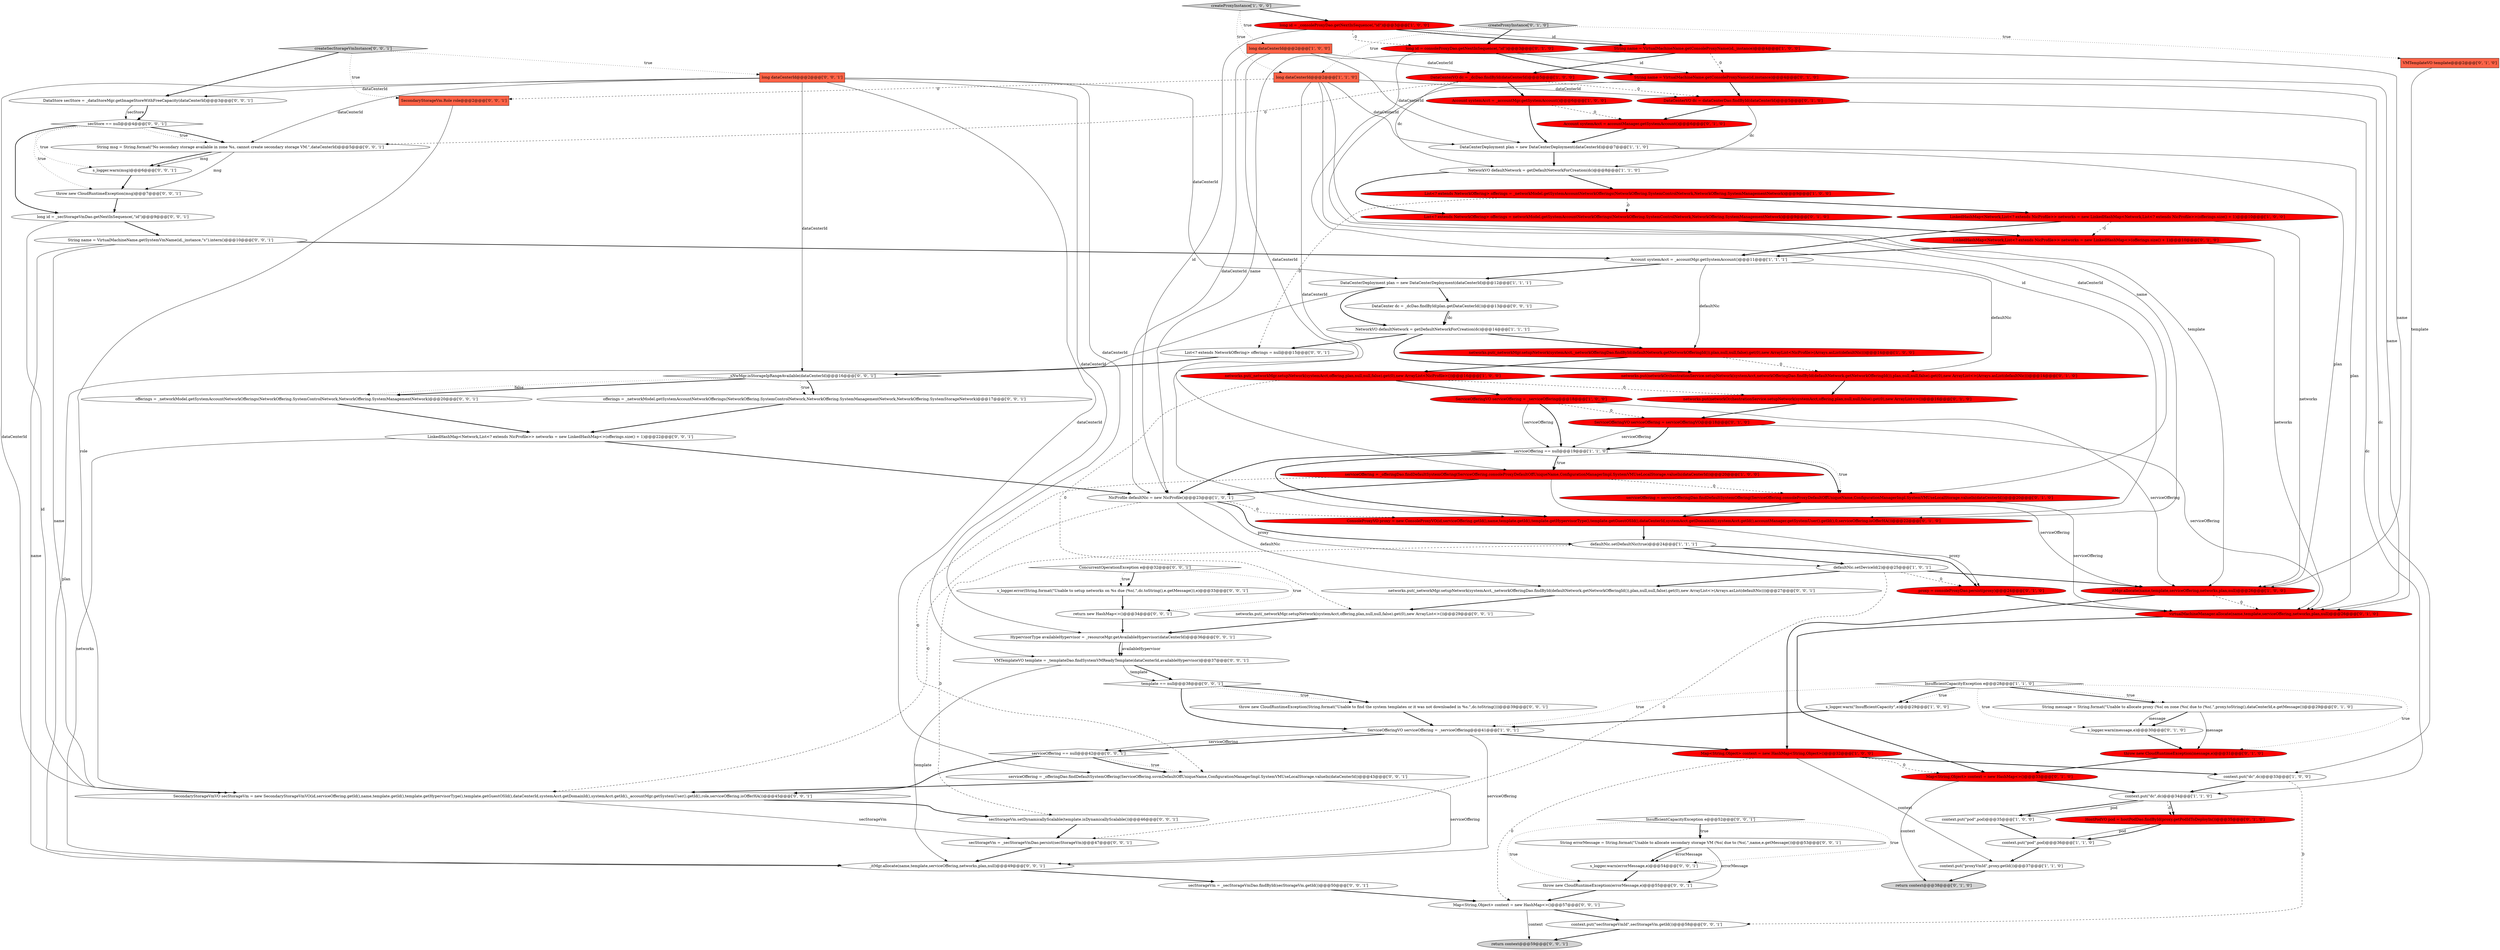 digraph {
8 [style = filled, label = "context.put(\"pod\",pod)@@@35@@@['1', '0', '0']", fillcolor = white, shape = ellipse image = "AAA0AAABBB1BBB"];
32 [style = filled, label = "ConsoleProxyVO proxy = new ConsoleProxyVO(id,serviceOffering.getId(),name,template.getId(),template.getHypervisorType(),template.getGuestOSId(),dataCenterId,systemAcct.getDomainId(),systemAcct.getId(),accountManager.getSystemUser().getId(),0,serviceOffering.isOfferHA())@@@22@@@['0', '1', '0']", fillcolor = red, shape = ellipse image = "AAA1AAABBB2BBB"];
75 [style = filled, label = "List<? extends NetworkOffering> offerings = null@@@15@@@['0', '0', '1']", fillcolor = white, shape = ellipse image = "AAA0AAABBB3BBB"];
14 [style = filled, label = "context.put(\"proxyVmId\",proxy.getId())@@@37@@@['1', '1', '0']", fillcolor = white, shape = ellipse image = "AAA0AAABBB1BBB"];
29 [style = filled, label = "serviceOffering == null@@@19@@@['1', '1', '0']", fillcolor = white, shape = diamond image = "AAA0AAABBB1BBB"];
23 [style = filled, label = "context.put(\"dc\",dc)@@@34@@@['1', '1', '0']", fillcolor = white, shape = ellipse image = "AAA0AAABBB1BBB"];
59 [style = filled, label = "offerings = _networkModel.getSystemAccountNetworkOfferings(NetworkOffering.SystemControlNetwork,NetworkOffering.SystemManagementNetwork,NetworkOffering.SystemStorageNetwork)@@@17@@@['0', '0', '1']", fillcolor = white, shape = ellipse image = "AAA0AAABBB3BBB"];
15 [style = filled, label = "DataCenterDeployment plan = new DataCenterDeployment(dataCenterId)@@@7@@@['1', '1', '0']", fillcolor = white, shape = ellipse image = "AAA0AAABBB1BBB"];
41 [style = filled, label = "networks.put(networkOrchestrationService.setupNetwork(systemAcct,networkOfferingDao.findById(defaultNetwork.getNetworkOfferingId()),plan,null,null,false).get(0),new ArrayList<>(Arrays.asList(defaultNic)))@@@14@@@['0', '1', '0']", fillcolor = red, shape = ellipse image = "AAA1AAABBB2BBB"];
48 [style = filled, label = "proxy = consoleProxyDao.persist(proxy)@@@24@@@['0', '1', '0']", fillcolor = red, shape = ellipse image = "AAA1AAABBB2BBB"];
88 [style = filled, label = "template == null@@@38@@@['0', '0', '1']", fillcolor = white, shape = diamond image = "AAA0AAABBB3BBB"];
12 [style = filled, label = "NicProfile defaultNic = new NicProfile()@@@23@@@['1', '0', '1']", fillcolor = white, shape = ellipse image = "AAA0AAABBB1BBB"];
71 [style = filled, label = "long dataCenterId@@@2@@@['0', '0', '1']", fillcolor = tomato, shape = box image = "AAA0AAABBB3BBB"];
28 [style = filled, label = "InsufficientCapacityException e@@@28@@@['1', '1', '0']", fillcolor = white, shape = diamond image = "AAA0AAABBB1BBB"];
45 [style = filled, label = "Account systemAcct = accountManager.getSystemAccount()@@@6@@@['0', '1', '0']", fillcolor = red, shape = ellipse image = "AAA1AAABBB2BBB"];
76 [style = filled, label = "_sNwMgr.isStorageIpRangeAvailable(dataCenterId)@@@16@@@['0', '0', '1']", fillcolor = white, shape = diamond image = "AAA0AAABBB3BBB"];
16 [style = filled, label = "context.put(\"dc\",dc)@@@33@@@['1', '0', '0']", fillcolor = white, shape = ellipse image = "AAA0AAABBB1BBB"];
77 [style = filled, label = "LinkedHashMap<Network,List<? extends NicProfile>> networks = new LinkedHashMap<>(offerings.size() + 1)@@@22@@@['0', '0', '1']", fillcolor = white, shape = ellipse image = "AAA0AAABBB3BBB"];
47 [style = filled, label = "ServiceOfferingVO serviceOffering = serviceOfferingVO@@@18@@@['0', '1', '0']", fillcolor = red, shape = ellipse image = "AAA1AAABBB2BBB"];
69 [style = filled, label = "s_logger.warn(errorMessage,e)@@@54@@@['0', '0', '1']", fillcolor = white, shape = ellipse image = "AAA0AAABBB3BBB"];
64 [style = filled, label = "secStorageVm.setDynamicallyScalable(template.isDynamicallyScalable())@@@46@@@['0', '0', '1']", fillcolor = white, shape = ellipse image = "AAA0AAABBB3BBB"];
7 [style = filled, label = "ServiceOfferingVO serviceOffering = _serviceOffering@@@18@@@['1', '0', '0']", fillcolor = red, shape = ellipse image = "AAA1AAABBB1BBB"];
83 [style = filled, label = "SecondaryStorageVm.Role role@@@2@@@['0', '0', '1']", fillcolor = tomato, shape = box image = "AAA0AAABBB3BBB"];
89 [style = filled, label = "HypervisorType availableHypervisor = _resourceMgr.getAvailableHypervisor(dataCenterId)@@@36@@@['0', '0', '1']", fillcolor = white, shape = ellipse image = "AAA0AAABBB3BBB"];
72 [style = filled, label = "secStorageVm = _secStorageVmDao.persist(secStorageVm)@@@47@@@['0', '0', '1']", fillcolor = white, shape = ellipse image = "AAA0AAABBB3BBB"];
86 [style = filled, label = "VMTemplateVO template = _templateDao.findSystemVMReadyTemplate(dataCenterId,availableHypervisor)@@@37@@@['0', '0', '1']", fillcolor = white, shape = ellipse image = "AAA0AAABBB3BBB"];
44 [style = filled, label = "Map<String,Object> context = new HashMap<>()@@@33@@@['0', '1', '0']", fillcolor = red, shape = ellipse image = "AAA1AAABBB2BBB"];
91 [style = filled, label = "throw new CloudRuntimeException(msg)@@@7@@@['0', '0', '1']", fillcolor = white, shape = ellipse image = "AAA0AAABBB3BBB"];
21 [style = filled, label = "createProxyInstance['1', '0', '0']", fillcolor = lightgray, shape = diamond image = "AAA0AAABBB1BBB"];
38 [style = filled, label = "createProxyInstance['0', '1', '0']", fillcolor = lightgray, shape = diamond image = "AAA0AAABBB2BBB"];
6 [style = filled, label = "serviceOffering = _offeringDao.findDefaultSystemOffering(ServiceOffering.consoleProxyDefaultOffUniqueName,ConfigurationManagerImpl.SystemVMUseLocalStorage.valueIn(dataCenterId))@@@20@@@['1', '0', '0']", fillcolor = red, shape = ellipse image = "AAA1AAABBB1BBB"];
90 [style = filled, label = "Map<String,Object> context = new HashMap<>()@@@57@@@['0', '0', '1']", fillcolor = white, shape = ellipse image = "AAA0AAABBB3BBB"];
5 [style = filled, label = "List<? extends NetworkOffering> offerings = _networkModel.getSystemAccountNetworkOfferings(NetworkOffering.SystemControlNetwork,NetworkOffering.SystemManagementNetwork)@@@9@@@['1', '0', '0']", fillcolor = red, shape = ellipse image = "AAA1AAABBB1BBB"];
40 [style = filled, label = "virtualMachineManager.allocate(name,template,serviceOffering,networks,plan,null)@@@26@@@['0', '1', '0']", fillcolor = red, shape = ellipse image = "AAA1AAABBB2BBB"];
80 [style = filled, label = "serviceOffering = _offeringDao.findDefaultSystemOffering(ServiceOffering.ssvmDefaultOffUniqueName,ConfigurationManagerImpl.SystemVMUseLocalStorage.valueIn(dataCenterId))@@@43@@@['0', '0', '1']", fillcolor = white, shape = ellipse image = "AAA0AAABBB3BBB"];
67 [style = filled, label = "offerings = _networkModel.getSystemAccountNetworkOfferings(NetworkOffering.SystemControlNetwork,NetworkOffering.SystemManagementNetwork)@@@20@@@['0', '0', '1']", fillcolor = white, shape = ellipse image = "AAA0AAABBB3BBB"];
27 [style = filled, label = "long dataCenterId@@@2@@@['1', '1', '0']", fillcolor = tomato, shape = box image = "AAA0AAABBB1BBB"];
43 [style = filled, label = "List<? extends NetworkOffering> offerings = networkModel.getSystemAccountNetworkOfferings(NetworkOffering.SystemControlNetwork,NetworkOffering.SystemManagementNetwork)@@@9@@@['0', '1', '0']", fillcolor = red, shape = ellipse image = "AAA1AAABBB2BBB"];
65 [style = filled, label = "context.put(\"secStorageVmId\",secStorageVm.getId())@@@58@@@['0', '0', '1']", fillcolor = white, shape = ellipse image = "AAA0AAABBB3BBB"];
34 [style = filled, label = "LinkedHashMap<Network,List<? extends NicProfile>> networks = new LinkedHashMap<>(offerings.size() + 1)@@@10@@@['0', '1', '0']", fillcolor = red, shape = ellipse image = "AAA1AAABBB2BBB"];
31 [style = filled, label = "NetworkVO defaultNetwork = getDefaultNetworkForCreation(dc)@@@14@@@['1', '1', '1']", fillcolor = white, shape = ellipse image = "AAA0AAABBB1BBB"];
55 [style = filled, label = "networks.put(_networkMgr.setupNetwork(systemAcct,offering,plan,null,null,false).get(0),new ArrayList<>())@@@29@@@['0', '0', '1']", fillcolor = white, shape = ellipse image = "AAA0AAABBB3BBB"];
42 [style = filled, label = "throw new CloudRuntimeException(message,e)@@@31@@@['0', '1', '0']", fillcolor = red, shape = ellipse image = "AAA1AAABBB2BBB"];
30 [style = filled, label = "context.put(\"pod\",pod)@@@36@@@['1', '1', '0']", fillcolor = white, shape = ellipse image = "AAA0AAABBB1BBB"];
54 [style = filled, label = "s_logger.warn(msg)@@@6@@@['0', '0', '1']", fillcolor = white, shape = ellipse image = "AAA0AAABBB3BBB"];
70 [style = filled, label = "DataStore secStore = _dataStoreMgr.getImageStoreWithFreeCapacity(dataCenterId)@@@3@@@['0', '0', '1']", fillcolor = white, shape = ellipse image = "AAA0AAABBB3BBB"];
9 [style = filled, label = "defaultNic.setDefaultNic(true)@@@24@@@['1', '1', '1']", fillcolor = white, shape = ellipse image = "AAA0AAABBB1BBB"];
11 [style = filled, label = "DataCenterVO dc = _dcDao.findById(dataCenterId)@@@5@@@['1', '0', '0']", fillcolor = red, shape = ellipse image = "AAA1AAABBB1BBB"];
58 [style = filled, label = "long id = _secStorageVmDao.getNextInSequence(,\"id\")@@@9@@@['0', '0', '1']", fillcolor = white, shape = ellipse image = "AAA0AAABBB3BBB"];
74 [style = filled, label = "throw new CloudRuntimeException(String.format(\"Unable to find the system templates or it was not downloaded in %s.\",dc.toString()))@@@39@@@['0', '0', '1']", fillcolor = white, shape = ellipse image = "AAA0AAABBB3BBB"];
68 [style = filled, label = "InsufficientCapacityException e@@@52@@@['0', '0', '1']", fillcolor = white, shape = diamond image = "AAA0AAABBB3BBB"];
25 [style = filled, label = "DataCenterDeployment plan = new DataCenterDeployment(dataCenterId)@@@12@@@['1', '1', '1']", fillcolor = white, shape = ellipse image = "AAA0AAABBB1BBB"];
22 [style = filled, label = "ServiceOfferingVO serviceOffering = _serviceOffering@@@41@@@['1', '0', '1']", fillcolor = white, shape = ellipse image = "AAA0AAABBB1BBB"];
81 [style = filled, label = "createSecStorageVmInstance['0', '0', '1']", fillcolor = lightgray, shape = diamond image = "AAA0AAABBB3BBB"];
57 [style = filled, label = "ConcurrentOperationException e@@@32@@@['0', '0', '1']", fillcolor = white, shape = diamond image = "AAA0AAABBB3BBB"];
24 [style = filled, label = "Account systemAcct = _accountMgr.getSystemAccount()@@@11@@@['1', '1', '1']", fillcolor = white, shape = ellipse image = "AAA0AAABBB1BBB"];
36 [style = filled, label = "s_logger.warn(message,e)@@@30@@@['0', '1', '0']", fillcolor = white, shape = ellipse image = "AAA0AAABBB2BBB"];
46 [style = filled, label = "HostPodVO pod = hostPodDao.findById(proxy.getPodIdToDeployIn())@@@35@@@['0', '1', '0']", fillcolor = red, shape = ellipse image = "AAA1AAABBB2BBB"];
3 [style = filled, label = "String name = VirtualMachineName.getConsoleProxyName(id,_instance)@@@4@@@['1', '0', '0']", fillcolor = red, shape = ellipse image = "AAA1AAABBB1BBB"];
62 [style = filled, label = "secStorageVm = _secStorageVmDao.findById(secStorageVm.getId())@@@50@@@['0', '0', '1']", fillcolor = white, shape = ellipse image = "AAA0AAABBB3BBB"];
35 [style = filled, label = "serviceOffering = serviceOfferingDao.findDefaultSystemOffering(ServiceOffering.consoleProxyDefaultOffUniqueName,ConfigurationManagerImpl.SystemVMUseLocalStorage.valueIn(dataCenterId))@@@20@@@['0', '1', '0']", fillcolor = red, shape = ellipse image = "AAA1AAABBB2BBB"];
18 [style = filled, label = "networks.put(_networkMgr.setupNetwork(systemAcct,offering,plan,null,null,false).get(0),new ArrayList<NicProfile>())@@@16@@@['1', '0', '0']", fillcolor = red, shape = ellipse image = "AAA1AAABBB1BBB"];
82 [style = filled, label = "return new HashMap<>()@@@34@@@['0', '0', '1']", fillcolor = white, shape = ellipse image = "AAA0AAABBB3BBB"];
2 [style = filled, label = "defaultNic.setDeviceId(2)@@@25@@@['1', '0', '1']", fillcolor = white, shape = ellipse image = "AAA0AAABBB1BBB"];
79 [style = filled, label = "throw new CloudRuntimeException(errorMessage,e)@@@55@@@['0', '0', '1']", fillcolor = white, shape = ellipse image = "AAA0AAABBB3BBB"];
84 [style = filled, label = "secStore == null@@@4@@@['0', '0', '1']", fillcolor = white, shape = diamond image = "AAA0AAABBB3BBB"];
4 [style = filled, label = "Map<String,Object> context = new HashMap<String,Object>()@@@32@@@['1', '0', '0']", fillcolor = red, shape = ellipse image = "AAA1AAABBB1BBB"];
51 [style = filled, label = "DataCenterVO dc = dataCenterDao.findById(dataCenterId)@@@5@@@['0', '1', '0']", fillcolor = red, shape = ellipse image = "AAA1AAABBB2BBB"];
63 [style = filled, label = "return context@@@59@@@['0', '0', '1']", fillcolor = lightgray, shape = ellipse image = "AAA0AAABBB3BBB"];
49 [style = filled, label = "long id = consoleProxyDao.getNextInSequence(,\"id\")@@@3@@@['0', '1', '0']", fillcolor = red, shape = ellipse image = "AAA1AAABBB2BBB"];
56 [style = filled, label = "String name = VirtualMachineName.getSystemVmName(id,_instance,\"s\").intern()@@@10@@@['0', '0', '1']", fillcolor = white, shape = ellipse image = "AAA0AAABBB3BBB"];
50 [style = filled, label = "String message = String.format(\"Unable to allocate proxy (%s( on zone (%s( due to (%s(.\",proxy.toString(),dataCenterId,e.getMessage())@@@29@@@['0', '1', '0']", fillcolor = white, shape = ellipse image = "AAA0AAABBB2BBB"];
85 [style = filled, label = "SecondaryStorageVmVO secStorageVm = new SecondaryStorageVmVO(id,serviceOffering.getId(),name,template.getId(),template.getHypervisorType(),template.getGuestOSId(),dataCenterId,systemAcct.getDomainId(),systemAcct.getId(),_accountMgr.getSystemUser().getId(),role,serviceOffering.isOfferHA())@@@45@@@['0', '0', '1']", fillcolor = white, shape = ellipse image = "AAA0AAABBB3BBB"];
10 [style = filled, label = "s_logger.warn(\"InsufficientCapacity\",e)@@@29@@@['1', '0', '0']", fillcolor = white, shape = ellipse image = "AAA0AAABBB1BBB"];
60 [style = filled, label = "String errorMessage = String.format(\"Unable to allocate secondary storage VM (%s( due to (%s(.\",name,e.getMessage())@@@53@@@['0', '0', '1']", fillcolor = white, shape = ellipse image = "AAA0AAABBB3BBB"];
33 [style = filled, label = "networks.put(networkOrchestrationService.setupNetwork(systemAcct,offering,plan,null,null,false).get(0),new ArrayList<>())@@@16@@@['0', '1', '0']", fillcolor = red, shape = ellipse image = "AAA1AAABBB2BBB"];
52 [style = filled, label = "return context@@@38@@@['0', '1', '0']", fillcolor = lightgray, shape = ellipse image = "AAA0AAABBB2BBB"];
19 [style = filled, label = "Account systemAcct = _accountMgr.getSystemAccount()@@@6@@@['1', '0', '0']", fillcolor = red, shape = ellipse image = "AAA1AAABBB1BBB"];
1 [style = filled, label = "LinkedHashMap<Network,List<? extends NicProfile>> networks = new LinkedHashMap<Network,List<? extends NicProfile>>(offerings.size() + 1)@@@10@@@['1', '0', '0']", fillcolor = red, shape = ellipse image = "AAA1AAABBB1BBB"];
78 [style = filled, label = "serviceOffering == null@@@42@@@['0', '0', '1']", fillcolor = white, shape = diamond image = "AAA0AAABBB3BBB"];
26 [style = filled, label = "networks.put(_networkMgr.setupNetwork(systemAcct,_networkOfferingDao.findById(defaultNetwork.getNetworkOfferingId()),plan,null,null,false).get(0),new ArrayList<NicProfile>(Arrays.asList(defaultNic)))@@@14@@@['1', '0', '0']", fillcolor = red, shape = ellipse image = "AAA1AAABBB1BBB"];
53 [style = filled, label = "_itMgr.allocate(name,template,serviceOffering,networks,plan,null)@@@49@@@['0', '0', '1']", fillcolor = white, shape = ellipse image = "AAA0AAABBB3BBB"];
66 [style = filled, label = "DataCenter dc = _dcDao.findById(plan.getDataCenterId())@@@13@@@['0', '0', '1']", fillcolor = white, shape = ellipse image = "AAA0AAABBB3BBB"];
73 [style = filled, label = "networks.put(_networkMgr.setupNetwork(systemAcct,_networkOfferingDao.findById(defaultNetwork.getNetworkOfferingId()),plan,null,null,false).get(0),new ArrayList<>(Arrays.asList(defaultNic)))@@@27@@@['0', '0', '1']", fillcolor = white, shape = ellipse image = "AAA0AAABBB3BBB"];
20 [style = filled, label = "long dataCenterId@@@2@@@['1', '0', '0']", fillcolor = tomato, shape = box image = "AAA0AAABBB1BBB"];
37 [style = filled, label = "String name = VirtualMachineName.getConsoleProxyName(id,instance)@@@4@@@['0', '1', '0']", fillcolor = red, shape = ellipse image = "AAA1AAABBB2BBB"];
0 [style = filled, label = "_itMgr.allocate(name,template,serviceOffering,networks,plan,null)@@@26@@@['1', '0', '0']", fillcolor = red, shape = ellipse image = "AAA1AAABBB1BBB"];
87 [style = filled, label = "String msg = String.format(\"No secondary storage available in zone %s, cannot create secondary storage VM.\",dataCenterId)@@@5@@@['0', '0', '1']", fillcolor = white, shape = ellipse image = "AAA0AAABBB3BBB"];
39 [style = filled, label = "VMTemplateVO template@@@2@@@['0', '1', '0']", fillcolor = tomato, shape = box image = "AAA0AAABBB2BBB"];
61 [style = filled, label = "s_logger.error(String.format(\"Unable to setup networks on %s due (%s(.\",dc.toString(),e.getMessage()),e)@@@33@@@['0', '0', '1']", fillcolor = white, shape = ellipse image = "AAA0AAABBB3BBB"];
13 [style = filled, label = "long id = _consoleProxyDao.getNextInSequence(,\"id\")@@@3@@@['1', '0', '0']", fillcolor = red, shape = ellipse image = "AAA1AAABBB1BBB"];
17 [style = filled, label = "NetworkVO defaultNetwork = getDefaultNetworkForCreation(dc)@@@8@@@['1', '1', '0']", fillcolor = white, shape = ellipse image = "AAA0AAABBB1BBB"];
8->30 [style = bold, label=""];
74->22 [style = bold, label=""];
81->71 [style = dotted, label="true"];
71->80 [style = solid, label="dataCenterId"];
20->15 [style = solid, label="dataCenterId"];
28->50 [style = bold, label=""];
71->25 [style = solid, label="dataCenterId"];
38->39 [style = dotted, label="true"];
49->32 [style = solid, label="id"];
21->27 [style = dotted, label="true"];
68->69 [style = dotted, label="true"];
77->12 [style = bold, label=""];
51->23 [style = solid, label="dc"];
28->50 [style = dotted, label="true"];
27->35 [style = solid, label="dataCenterId"];
12->9 [style = bold, label=""];
9->64 [style = dashed, label="0"];
18->55 [style = dashed, label="0"];
15->40 [style = solid, label="plan"];
46->30 [style = solid, label="pod"];
86->88 [style = solid, label="template"];
6->35 [style = dashed, label="0"];
25->31 [style = bold, label=""];
22->4 [style = bold, label=""];
35->40 [style = solid, label="serviceOffering"];
55->89 [style = bold, label=""];
44->23 [style = bold, label=""];
66->31 [style = solid, label="dc"];
60->69 [style = solid, label="errorMessage"];
15->17 [style = bold, label=""];
29->6 [style = bold, label=""];
72->53 [style = bold, label=""];
78->80 [style = dotted, label="true"];
42->44 [style = bold, label=""];
34->24 [style = bold, label=""];
38->49 [style = bold, label=""];
71->70 [style = solid, label="dataCenterId"];
78->80 [style = bold, label=""];
27->83 [style = dashed, label="0"];
66->31 [style = bold, label=""];
59->77 [style = bold, label=""];
30->14 [style = bold, label=""];
22->78 [style = bold, label=""];
19->15 [style = bold, label=""];
4->16 [style = bold, label=""];
18->33 [style = dashed, label="0"];
37->40 [style = solid, label="name"];
21->13 [style = bold, label=""];
7->29 [style = bold, label=""];
17->5 [style = bold, label=""];
28->10 [style = dotted, label="true"];
21->20 [style = dotted, label="true"];
54->91 [style = bold, label=""];
57->61 [style = bold, label=""];
70->84 [style = solid, label="secStore"];
56->53 [style = solid, label="name"];
9->2 [style = bold, label=""];
12->2 [style = solid, label="proxy"];
71->87 [style = solid, label="dataCenterId"];
1->0 [style = solid, label="networks"];
61->82 [style = bold, label=""];
71->76 [style = solid, label="dataCenterId"];
1->34 [style = dashed, label="0"];
85->64 [style = bold, label=""];
3->11 [style = bold, label=""];
80->85 [style = bold, label=""];
20->11 [style = solid, label="dataCenterId"];
27->15 [style = solid, label="dataCenterId"];
9->48 [style = bold, label=""];
76->59 [style = bold, label=""];
91->58 [style = bold, label=""];
37->32 [style = solid, label="name"];
28->36 [style = dotted, label="true"];
88->74 [style = dotted, label="true"];
85->72 [style = solid, label="secStorageVm"];
19->45 [style = dashed, label="0"];
23->8 [style = bold, label=""];
70->84 [style = bold, label=""];
47->40 [style = solid, label="serviceOffering"];
2->73 [style = bold, label=""];
32->48 [style = solid, label="proxy"];
58->56 [style = bold, label=""];
49->37 [style = solid, label="id"];
7->0 [style = solid, label="serviceOffering"];
5->1 [style = bold, label=""];
24->41 [style = solid, label="defaultNic"];
2->48 [style = dashed, label="0"];
33->47 [style = bold, label=""];
5->43 [style = dashed, label="0"];
73->55 [style = bold, label=""];
29->32 [style = bold, label=""];
11->17 [style = solid, label="dc"];
84->58 [style = bold, label=""];
31->41 [style = bold, label=""];
47->29 [style = solid, label="serviceOffering"];
57->82 [style = dotted, label="true"];
14->52 [style = bold, label=""];
13->49 [style = dashed, label="0"];
13->3 [style = solid, label="id"];
29->35 [style = bold, label=""];
18->7 [style = bold, label=""];
43->34 [style = bold, label=""];
4->44 [style = dashed, label="0"];
36->42 [style = bold, label=""];
82->89 [style = bold, label=""];
58->85 [style = solid, label="id"];
62->90 [style = bold, label=""];
11->51 [style = dashed, label="0"];
3->12 [style = solid, label="name"];
64->72 [style = bold, label=""];
29->6 [style = dotted, label="true"];
49->37 [style = bold, label=""];
67->77 [style = bold, label=""];
68->60 [style = dotted, label="true"];
71->89 [style = solid, label="dataCenterId"];
27->51 [style = solid, label="dataCenterId"];
45->15 [style = bold, label=""];
34->40 [style = solid, label="networks"];
22->78 [style = solid, label="serviceOffering"];
38->27 [style = dotted, label="true"];
3->37 [style = dashed, label="0"];
12->32 [style = dashed, label="0"];
89->86 [style = bold, label=""];
69->79 [style = bold, label=""];
35->32 [style = bold, label=""];
88->74 [style = bold, label=""];
78->85 [style = bold, label=""];
68->79 [style = dotted, label="true"];
56->24 [style = bold, label=""];
16->23 [style = bold, label=""];
80->53 [style = solid, label="serviceOffering"];
90->63 [style = solid, label="context"];
84->91 [style = dotted, label="true"];
26->41 [style = dashed, label="0"];
20->6 [style = solid, label="dataCenterId"];
89->86 [style = solid, label="availableHypervisor"];
90->65 [style = bold, label=""];
53->62 [style = bold, label=""];
71->85 [style = solid, label="dataCenterId"];
17->43 [style = bold, label=""];
47->29 [style = bold, label=""];
32->9 [style = bold, label=""];
86->53 [style = solid, label="template"];
31->26 [style = bold, label=""];
57->61 [style = dotted, label="true"];
2->0 [style = bold, label=""];
6->80 [style = dashed, label="0"];
46->30 [style = bold, label=""];
76->67 [style = bold, label=""];
51->45 [style = bold, label=""];
84->54 [style = dotted, label="true"];
23->46 [style = dashed, label="0"];
23->8 [style = solid, label="pod"];
76->59 [style = dotted, label="true"];
24->25 [style = bold, label=""];
28->42 [style = dotted, label="true"];
28->22 [style = dotted, label="true"];
87->91 [style = solid, label="msg"];
81->83 [style = dotted, label="true"];
12->85 [style = dashed, label="0"];
13->12 [style = solid, label="id"];
51->17 [style = solid, label="dc"];
41->33 [style = bold, label=""];
6->0 [style = solid, label="serviceOffering"];
79->90 [style = bold, label=""];
75->76 [style = bold, label=""];
60->69 [style = bold, label=""];
11->87 [style = dashed, label="0"];
16->65 [style = dashed, label="0"];
60->79 [style = solid, label="errorMessage"];
65->63 [style = bold, label=""];
40->44 [style = bold, label=""];
7->47 [style = dashed, label="0"];
2->72 [style = dashed, label="0"];
6->12 [style = bold, label=""];
31->75 [style = bold, label=""];
27->0 [style = solid, label="template"];
10->22 [style = bold, label=""];
68->60 [style = bold, label=""];
4->90 [style = dashed, label="0"];
56->85 [style = solid, label="name"];
87->54 [style = bold, label=""];
28->10 [style = bold, label=""];
37->51 [style = bold, label=""];
3->0 [style = solid, label="name"];
4->14 [style = solid, label="context"];
20->12 [style = solid, label="dataCenterId"];
27->32 [style = solid, label="dataCenterId"];
87->54 [style = solid, label="msg"];
86->88 [style = bold, label=""];
84->87 [style = dotted, label="true"];
23->46 [style = bold, label=""];
50->42 [style = solid, label="message"];
25->53 [style = solid, label="plan"];
11->19 [style = bold, label=""];
12->73 [style = solid, label="defaultNic"];
48->40 [style = bold, label=""];
5->75 [style = dashed, label="0"];
44->52 [style = solid, label="context"];
76->67 [style = dotted, label="false"];
29->12 [style = bold, label=""];
71->86 [style = solid, label="dataCenterId"];
88->22 [style = bold, label=""];
84->87 [style = bold, label=""];
83->85 [style = solid, label="role"];
13->3 [style = bold, label=""];
0->4 [style = bold, label=""];
1->24 [style = bold, label=""];
50->36 [style = bold, label=""];
24->26 [style = solid, label="defaultNic"];
81->70 [style = bold, label=""];
22->53 [style = solid, label="serviceOffering"];
11->16 [style = solid, label="dc"];
77->53 [style = solid, label="networks"];
7->29 [style = solid, label="serviceOffering"];
0->40 [style = dashed, label="0"];
15->0 [style = solid, label="plan"];
39->40 [style = solid, label="template"];
50->36 [style = solid, label="message"];
25->66 [style = bold, label=""];
29->35 [style = dotted, label="true"];
26->18 [style = bold, label=""];
}
